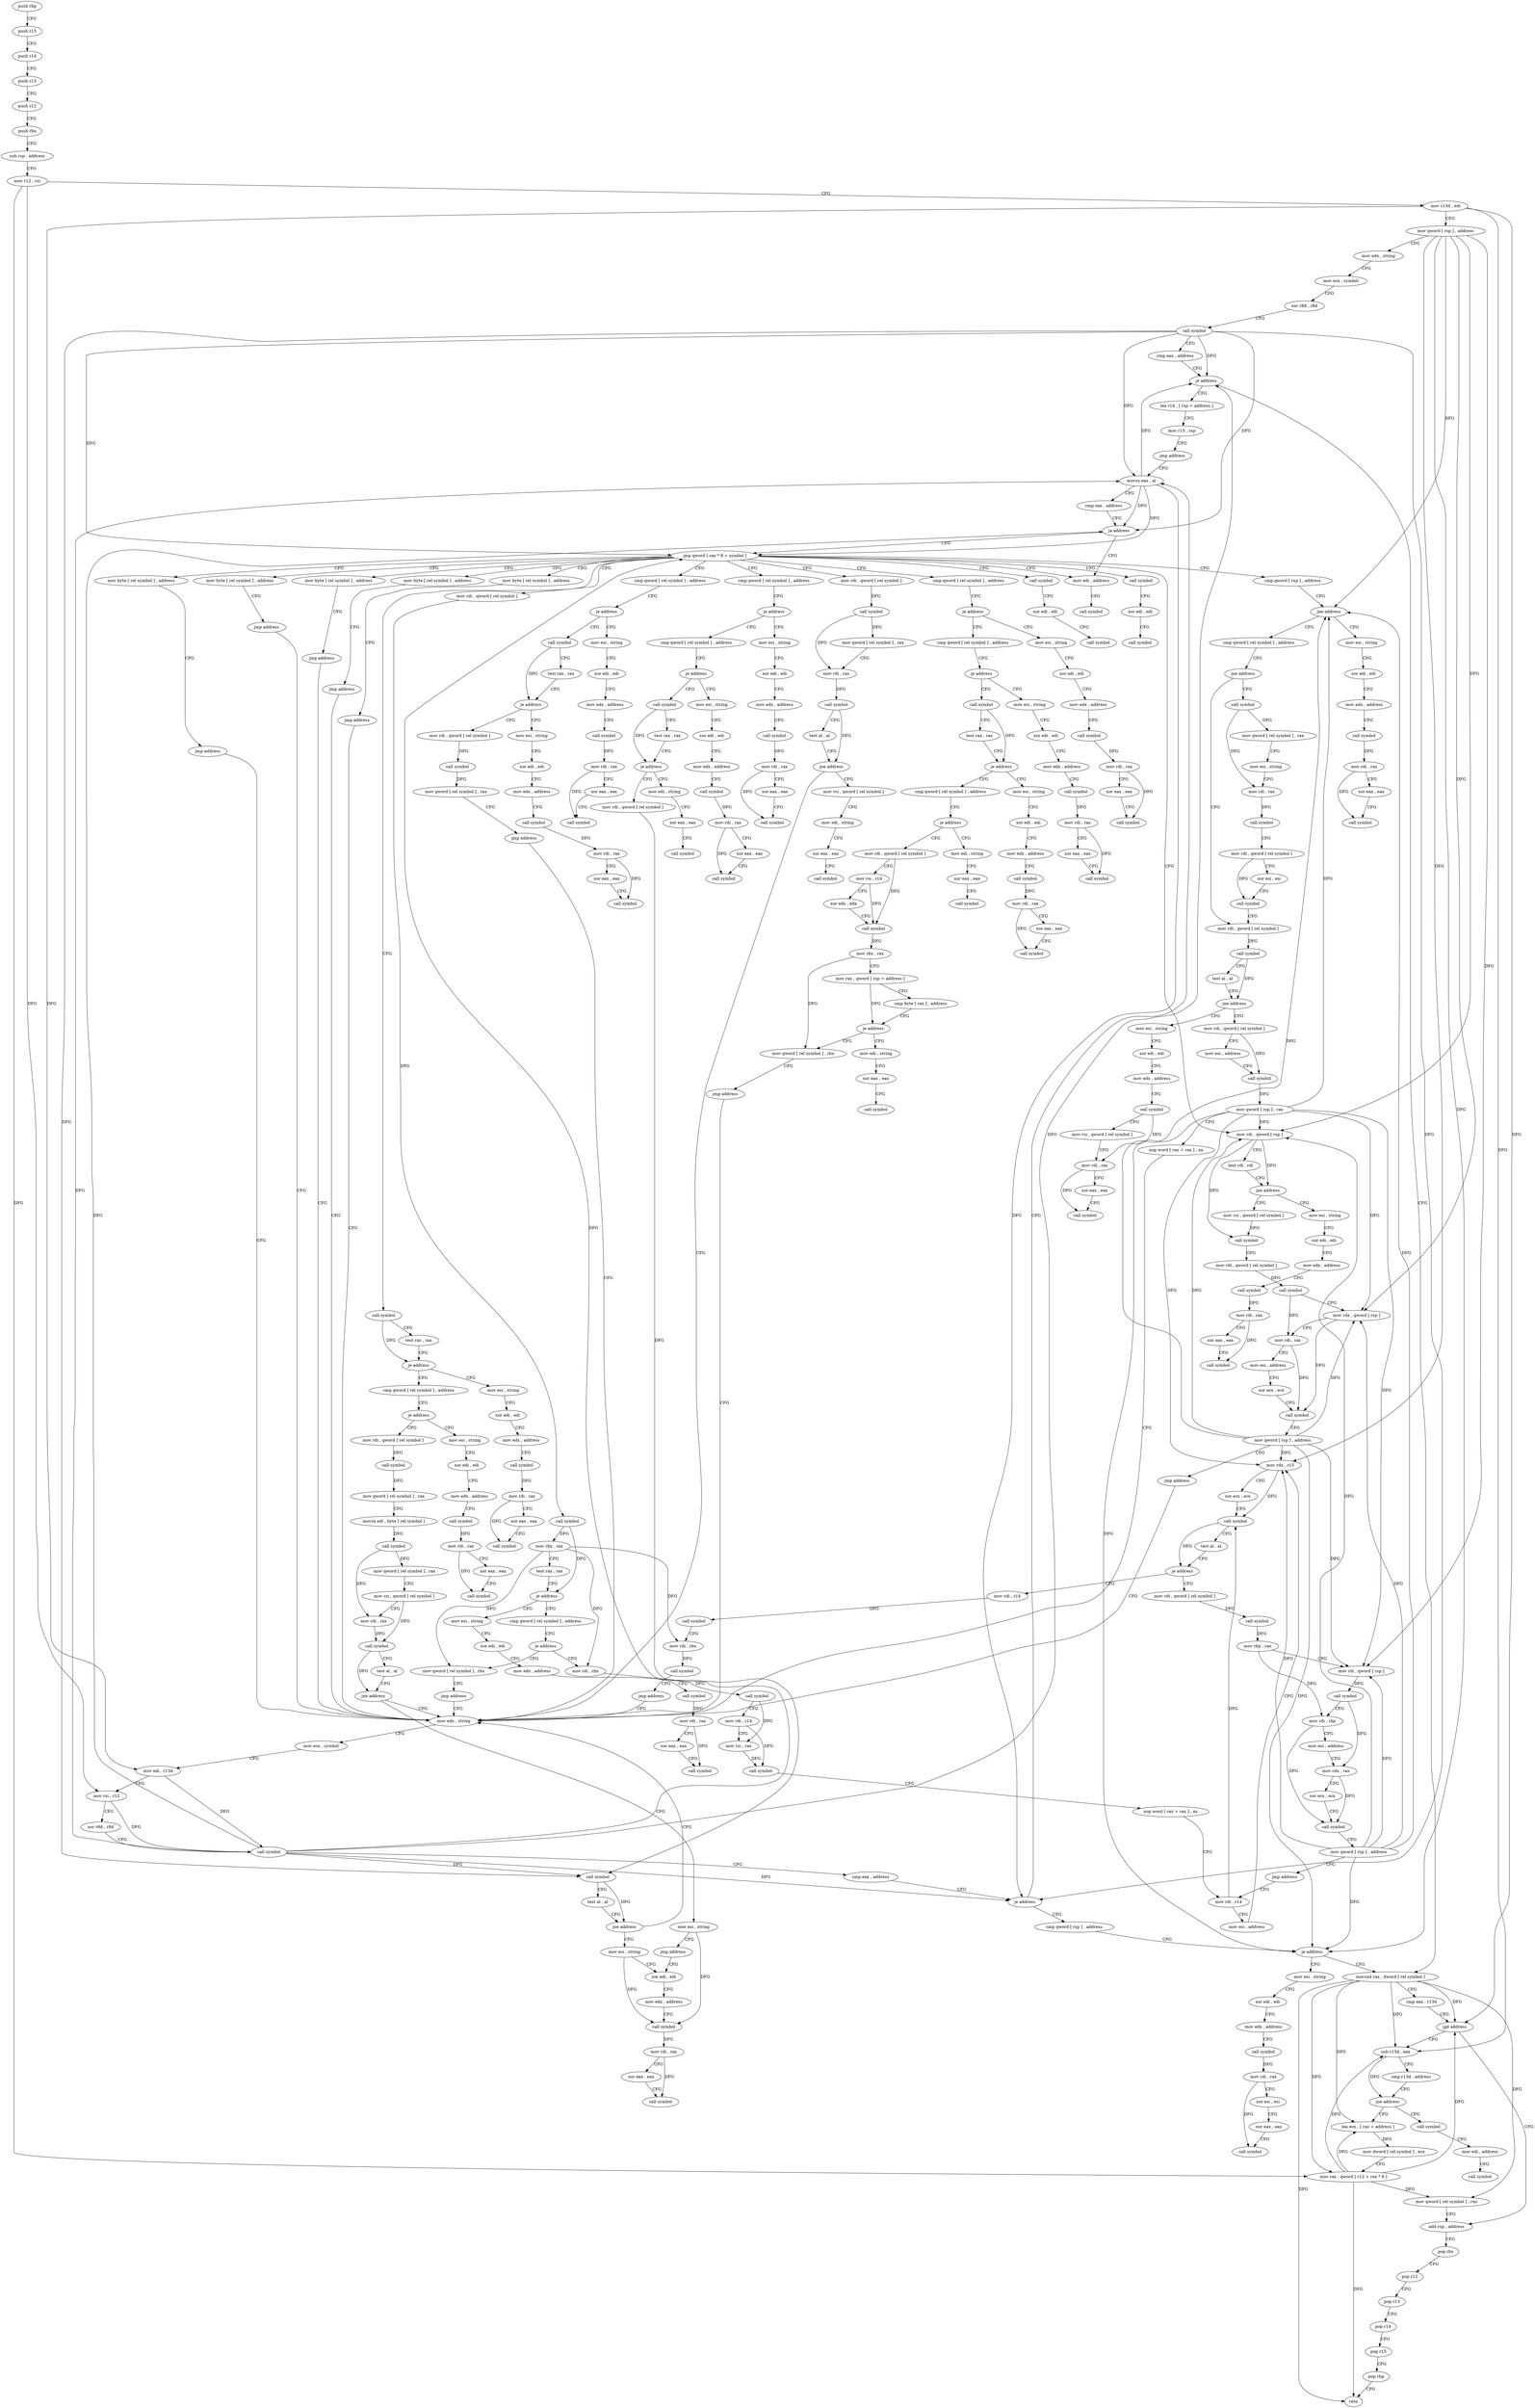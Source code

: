 digraph "func" {
"4215152" [label = "push rbp" ]
"4215153" [label = "push r15" ]
"4215155" [label = "push r14" ]
"4215157" [label = "push r13" ]
"4215159" [label = "push r12" ]
"4215161" [label = "push rbx" ]
"4215162" [label = "sub rsp , address" ]
"4215166" [label = "mov r12 , rsi" ]
"4215169" [label = "mov r13d , edi" ]
"4215172" [label = "mov qword [ rsp ] , address" ]
"4215180" [label = "mov edx , string" ]
"4215185" [label = "mov ecx , symbol" ]
"4215190" [label = "xor r8d , r8d" ]
"4215193" [label = "call symbol" ]
"4215198" [label = "cmp eax , address" ]
"4215201" [label = "je address" ]
"4216453" [label = "movsxd rax , dword [ rel symbol ]" ]
"4215207" [label = "lea r14 , [ rsp + address ]" ]
"4216460" [label = "cmp eax , r13d" ]
"4216463" [label = "jge address" ]
"4216494" [label = "add rsp , address" ]
"4216465" [label = "sub r13d , eax" ]
"4215212" [label = "mov r15 , rsp" ]
"4215215" [label = "jmp address" ]
"4215281" [label = "movsx eax , al" ]
"4216498" [label = "pop rbx" ]
"4216499" [label = "pop r12" ]
"4216501" [label = "pop r13" ]
"4216503" [label = "pop r14" ]
"4216505" [label = "pop r15" ]
"4216507" [label = "pop rbp" ]
"4216508" [label = "retn" ]
"4216468" [label = "cmp r13d , address" ]
"4216472" [label = "jne address" ]
"4216580" [label = "call symbol" ]
"4216474" [label = "lea ecx , [ rax + address ]" ]
"4215284" [label = "cmp eax , address" ]
"4215287" [label = "ja address" ]
"4216509" [label = "mov edi , address" ]
"4215293" [label = "jmp qword [ rax * 8 + symbol ]" ]
"4216585" [label = "mov edi , address" ]
"4216590" [label = "call symbol" ]
"4216477" [label = "mov dword [ rel symbol ] , ecx" ]
"4216483" [label = "mov rax , qword [ r12 + rax * 8 ]" ]
"4216487" [label = "mov qword [ rel symbol ] , rax" ]
"4216514" [label = "call symbol" ]
"4215300" [label = "mov rdi , qword [ rel symbol ]" ]
"4215352" [label = "cmp qword [ rsp ] , address" ]
"4215471" [label = "call symbol" ]
"4215613" [label = "cmp qword [ rel symbol ] , address" ]
"4215761" [label = "mov rdi , qword [ rel symbol ]" ]
"4215902" [label = "cmp qword [ rel symbol ] , address" ]
"4216000" [label = "mov byte [ rel symbol ] , address" ]
"4216012" [label = "cmp qword [ rel symbol ] , address" ]
"4216199" [label = "mov rdi , qword [ rsp ]" ]
"4216316" [label = "mov byte [ rel symbol ] , address" ]
"4216328" [label = "mov byte [ rel symbol ] , address" ]
"4216340" [label = "mov byte [ rel symbol ] , address" ]
"4216352" [label = "mov byte [ rel symbol ] , address" ]
"4216519" [label = "call symbol" ]
"4216531" [label = "call symbol" ]
"4215307" [label = "call symbol" ]
"4215312" [label = "mov qword [ rel symbol ] , rax" ]
"4215319" [label = "mov rdi , rax" ]
"4215322" [label = "call symbol" ]
"4215327" [label = "test al , al" ]
"4215329" [label = "jne address" ]
"4215248" [label = "mov edx , string" ]
"4215331" [label = "mov rsi , qword [ rel symbol ]" ]
"4215357" [label = "jne address" ]
"4216543" [label = "mov esi , string" ]
"4215363" [label = "cmp qword [ rel symbol ] , address" ]
"4215476" [label = "test rax , rax" ]
"4215479" [label = "je address" ]
"4215508" [label = "cmp qword [ rel symbol ] , address" ]
"4215481" [label = "mov esi , string" ]
"4215621" [label = "je address" ]
"4215650" [label = "cmp qword [ rel symbol ] , address" ]
"4215623" [label = "mov esi , string" ]
"4215768" [label = "call symbol" ]
"4215773" [label = "mov rbx , rax" ]
"4215776" [label = "test rax , rax" ]
"4215779" [label = "je address" ]
"4216364" [label = "mov esi , string" ]
"4215785" [label = "cmp qword [ rel symbol ] , address" ]
"4215910" [label = "je address" ]
"4215939" [label = "call symbol" ]
"4215912" [label = "mov esi , string" ]
"4216007" [label = "jmp address" ]
"4216020" [label = "je address" ]
"4216049" [label = "cmp qword [ rel symbol ] , address" ]
"4216022" [label = "mov esi , string" ]
"4216203" [label = "test rdi , rdi" ]
"4216206" [label = "jne address" ]
"4216239" [label = "mov rsi , qword [ rel symbol ]" ]
"4216208" [label = "mov esi , string" ]
"4216323" [label = "jmp address" ]
"4216335" [label = "jmp address" ]
"4216347" [label = "jmp address" ]
"4216359" [label = "jmp address" ]
"4216524" [label = "xor edi , edi" ]
"4216526" [label = "call symbol" ]
"4216536" [label = "xor edi , edi" ]
"4216538" [label = "call symbol" ]
"4215253" [label = "mov ecx , symbol" ]
"4215258" [label = "mov edi , r13d" ]
"4215261" [label = "mov rsi , r12" ]
"4215264" [label = "xor r8d , r8d" ]
"4215267" [label = "call symbol" ]
"4215272" [label = "cmp eax , address" ]
"4215275" [label = "je address" ]
"4216417" [label = "cmp qword [ rsp ] , address" ]
"4215338" [label = "mov edi , string" ]
"4215343" [label = "xor eax , eax" ]
"4215345" [label = "call symbol" ]
"4216548" [label = "xor edi , edi" ]
"4216550" [label = "mov edx , address" ]
"4216555" [label = "call symbol" ]
"4216560" [label = "mov rdi , rax" ]
"4216563" [label = "xor eax , eax" ]
"4216565" [label = "call symbol" ]
"4215371" [label = "jne address" ]
"4215412" [label = "mov rdi , qword [ rel symbol ]" ]
"4215373" [label = "call symbol" ]
"4215516" [label = "je address" ]
"4215545" [label = "mov rdi , qword [ rel symbol ]" ]
"4215518" [label = "mov esi , string" ]
"4215486" [label = "xor edi , edi" ]
"4215488" [label = "mov edx , address" ]
"4215493" [label = "call symbol" ]
"4215498" [label = "mov rdi , rax" ]
"4215501" [label = "xor eax , eax" ]
"4215503" [label = "call symbol" ]
"4215658" [label = "je address" ]
"4215687" [label = "call symbol" ]
"4215660" [label = "mov esi , string" ]
"4215628" [label = "xor edi , edi" ]
"4215630" [label = "mov edx , address" ]
"4215635" [label = "call symbol" ]
"4215640" [label = "mov rdi , rax" ]
"4215643" [label = "xor eax , eax" ]
"4215645" [label = "call symbol" ]
"4216369" [label = "xor edi , edi" ]
"4216371" [label = "mov edx , address" ]
"4216376" [label = "call symbol" ]
"4216381" [label = "mov rdi , rax" ]
"4216384" [label = "xor eax , eax" ]
"4216386" [label = "call symbol" ]
"4215793" [label = "je address" ]
"4216405" [label = "mov qword [ rel symbol ] , rbx" ]
"4215799" [label = "mov rdi , rbx" ]
"4215944" [label = "test rax , rax" ]
"4215947" [label = "je address" ]
"4215976" [label = "mov rdi , qword [ rel symbol ]" ]
"4215949" [label = "mov esi , string" ]
"4215917" [label = "xor edi , edi" ]
"4215919" [label = "mov edx , address" ]
"4215924" [label = "call symbol" ]
"4215929" [label = "mov rdi , rax" ]
"4215932" [label = "xor eax , eax" ]
"4215934" [label = "call symbol" ]
"4216057" [label = "je address" ]
"4216086" [label = "call symbol" ]
"4216059" [label = "mov esi , string" ]
"4216027" [label = "xor edi , edi" ]
"4216029" [label = "mov edx , address" ]
"4216034" [label = "call symbol" ]
"4216039" [label = "mov rdi , rax" ]
"4216042" [label = "xor eax , eax" ]
"4216044" [label = "call symbol" ]
"4216246" [label = "call symbol" ]
"4216251" [label = "mov rdi , qword [ rel symbol ]" ]
"4216258" [label = "call symbol" ]
"4216263" [label = "mov rdx , qword [ rsp ]" ]
"4216267" [label = "mov rdi , rax" ]
"4216270" [label = "mov esi , address" ]
"4216275" [label = "xor ecx , ecx" ]
"4216277" [label = "call symbol" ]
"4216282" [label = "mov qword [ rsp ] , address" ]
"4216290" [label = "jmp address" ]
"4216213" [label = "xor edi , edi" ]
"4216215" [label = "mov edx , address" ]
"4216220" [label = "call symbol" ]
"4216225" [label = "mov rdi , rax" ]
"4216228" [label = "xor eax , eax" ]
"4216230" [label = "call symbol" ]
"4216422" [label = "je address" ]
"4216424" [label = "mov esi , string" ]
"4215419" [label = "call symbol" ]
"4215424" [label = "test al , al" ]
"4215426" [label = "jne address" ]
"4215217" [label = "mov rdi , qword [ rel symbol ]" ]
"4215432" [label = "mov esi , string" ]
"4215378" [label = "mov qword [ rel symbol ] , rax" ]
"4215385" [label = "mov esi , string" ]
"4215390" [label = "mov rdi , rax" ]
"4215393" [label = "call symbol" ]
"4215398" [label = "mov rdi , qword [ rel symbol ]" ]
"4215405" [label = "xor esi , esi" ]
"4215407" [label = "call symbol" ]
"4215552" [label = "call symbol" ]
"4215557" [label = "mov qword [ rel symbol ] , rax" ]
"4215564" [label = "movzx edi , byte [ rel symbol ]" ]
"4215571" [label = "call symbol" ]
"4215576" [label = "mov qword [ rel symbol ] , rax" ]
"4215583" [label = "mov rsi , qword [ rel symbol ]" ]
"4215590" [label = "mov rdi , rax" ]
"4215593" [label = "call symbol" ]
"4215598" [label = "test al , al" ]
"4215600" [label = "jne address" ]
"4215606" [label = "mov esi , string" ]
"4215523" [label = "xor edi , edi" ]
"4215525" [label = "mov edx , address" ]
"4215530" [label = "call symbol" ]
"4215535" [label = "mov rdi , rax" ]
"4215538" [label = "xor eax , eax" ]
"4215540" [label = "call symbol" ]
"4215692" [label = "test rax , rax" ]
"4215695" [label = "je address" ]
"4215709" [label = "mov rdi , qword [ rel symbol ]" ]
"4215697" [label = "mov edi , string" ]
"4215665" [label = "xor edi , edi" ]
"4215667" [label = "mov edx , address" ]
"4215672" [label = "call symbol" ]
"4215677" [label = "mov rdi , rax" ]
"4215680" [label = "xor eax , eax" ]
"4215682" [label = "call symbol" ]
"4216412" [label = "jmp address" ]
"4215802" [label = "call symbol" ]
"4215807" [label = "mov rdi , r14" ]
"4215810" [label = "mov rsi , rax" ]
"4215813" [label = "call symbol" ]
"4215818" [label = "nop word [ rax + rax ] , ax" ]
"4215824" [label = "mov rdi , r14" ]
"4215983" [label = "call symbol" ]
"4215988" [label = "mov qword [ rel symbol ] , rax" ]
"4215995" [label = "jmp address" ]
"4215954" [label = "xor edi , edi" ]
"4215956" [label = "mov edx , address" ]
"4215961" [label = "call symbol" ]
"4215966" [label = "mov rdi , rax" ]
"4215969" [label = "xor eax , eax" ]
"4215971" [label = "call symbol" ]
"4216091" [label = "test rax , rax" ]
"4216094" [label = "je address" ]
"4216123" [label = "cmp qword [ rel symbol ] , address" ]
"4216096" [label = "mov esi , string" ]
"4216064" [label = "xor edi , edi" ]
"4216066" [label = "mov edx , address" ]
"4216071" [label = "call symbol" ]
"4216076" [label = "mov rdi , rax" ]
"4216079" [label = "xor eax , eax" ]
"4216081" [label = "call symbol" ]
"4216429" [label = "xor edi , edi" ]
"4216431" [label = "mov edx , address" ]
"4216436" [label = "call symbol" ]
"4216441" [label = "mov rdi , rax" ]
"4216444" [label = "xor esi , esi" ]
"4216446" [label = "xor eax , eax" ]
"4216448" [label = "call symbol" ]
"4215224" [label = "mov esi , address" ]
"4215229" [label = "call symbol" ]
"4215234" [label = "mov qword [ rsp ] , rax" ]
"4215238" [label = "nop word [ rax + rax ] , ax" ]
"4215437" [label = "xor edi , edi" ]
"4215439" [label = "mov edx , address" ]
"4215444" [label = "call symbol" ]
"4215449" [label = "mov rsi , qword [ rel symbol ]" ]
"4215456" [label = "mov rdi , rax" ]
"4215459" [label = "xor eax , eax" ]
"4215461" [label = "call symbol" ]
"4215611" [label = "jmp address" ]
"4215734" [label = "xor edi , edi" ]
"4215716" [label = "call symbol" ]
"4215721" [label = "test al , al" ]
"4215723" [label = "jne address" ]
"4215729" [label = "mov esi , string" ]
"4215702" [label = "xor eax , eax" ]
"4215704" [label = "call symbol" ]
"4216295" [label = "mov rdi , r14" ]
"4216298" [label = "call symbol" ]
"4216303" [label = "mov rdi , rbx" ]
"4216306" [label = "call symbol" ]
"4216311" [label = "jmp address" ]
"4215850" [label = "mov rdi , qword [ rel symbol ]" ]
"4215857" [label = "call symbol" ]
"4215862" [label = "mov rbp , rax" ]
"4215865" [label = "mov rdi , qword [ rsp ]" ]
"4215869" [label = "call symbol" ]
"4215874" [label = "mov rdi , rbp" ]
"4215877" [label = "mov esi , address" ]
"4215882" [label = "mov rdx , rax" ]
"4215885" [label = "xor ecx , ecx" ]
"4215887" [label = "call symbol" ]
"4215892" [label = "mov qword [ rsp ] , address" ]
"4215900" [label = "jmp address" ]
"4216131" [label = "je address" ]
"4216145" [label = "mov rdi , qword [ rel symbol ]" ]
"4216133" [label = "mov edi , string" ]
"4216101" [label = "xor edi , edi" ]
"4216103" [label = "mov edx , address" ]
"4216108" [label = "call symbol" ]
"4216113" [label = "mov rdi , rax" ]
"4216116" [label = "xor eax , eax" ]
"4216118" [label = "call symbol" ]
"4215736" [label = "mov edx , address" ]
"4215741" [label = "call symbol" ]
"4215746" [label = "mov rdi , rax" ]
"4215749" [label = "xor eax , eax" ]
"4215751" [label = "call symbol" ]
"4215827" [label = "mov esi , address" ]
"4215832" [label = "mov rdx , r15" ]
"4215835" [label = "xor ecx , ecx" ]
"4215837" [label = "call symbol" ]
"4215842" [label = "test al , al" ]
"4215844" [label = "je address" ]
"4216152" [label = "mov rsi , r14" ]
"4216155" [label = "xor edx , edx" ]
"4216157" [label = "call symbol" ]
"4216162" [label = "mov rbx , rax" ]
"4216165" [label = "mov rax , qword [ rsp + address ]" ]
"4216170" [label = "cmp byte [ rax ] , address" ]
"4216173" [label = "je address" ]
"4216187" [label = "mov qword [ rel symbol ] , rbx" ]
"4216175" [label = "mov edi , string" ]
"4216138" [label = "xor eax , eax" ]
"4216140" [label = "call symbol" ]
"4216194" [label = "jmp address" ]
"4216180" [label = "xor eax , eax" ]
"4216182" [label = "call symbol" ]
"4215152" -> "4215153" [ label = "CFG" ]
"4215153" -> "4215155" [ label = "CFG" ]
"4215155" -> "4215157" [ label = "CFG" ]
"4215157" -> "4215159" [ label = "CFG" ]
"4215159" -> "4215161" [ label = "CFG" ]
"4215161" -> "4215162" [ label = "CFG" ]
"4215162" -> "4215166" [ label = "CFG" ]
"4215166" -> "4215169" [ label = "CFG" ]
"4215166" -> "4216483" [ label = "DFG" ]
"4215166" -> "4215261" [ label = "DFG" ]
"4215169" -> "4215172" [ label = "CFG" ]
"4215169" -> "4216463" [ label = "DFG" ]
"4215169" -> "4216465" [ label = "DFG" ]
"4215169" -> "4215258" [ label = "DFG" ]
"4215172" -> "4215180" [ label = "CFG" ]
"4215172" -> "4215357" [ label = "DFG" ]
"4215172" -> "4216199" [ label = "DFG" ]
"4215172" -> "4216263" [ label = "DFG" ]
"4215172" -> "4216422" [ label = "DFG" ]
"4215172" -> "4215865" [ label = "DFG" ]
"4215172" -> "4215832" [ label = "DFG" ]
"4215180" -> "4215185" [ label = "CFG" ]
"4215185" -> "4215190" [ label = "CFG" ]
"4215190" -> "4215193" [ label = "CFG" ]
"4215193" -> "4215198" [ label = "CFG" ]
"4215193" -> "4215201" [ label = "DFG" ]
"4215193" -> "4215281" [ label = "DFG" ]
"4215193" -> "4215287" [ label = "DFG" ]
"4215193" -> "4215293" [ label = "DFG" ]
"4215193" -> "4215275" [ label = "DFG" ]
"4215193" -> "4215716" [ label = "DFG" ]
"4215198" -> "4215201" [ label = "CFG" ]
"4215201" -> "4216453" [ label = "CFG" ]
"4215201" -> "4215207" [ label = "CFG" ]
"4216453" -> "4216460" [ label = "CFG" ]
"4216453" -> "4216463" [ label = "DFG" ]
"4216453" -> "4216508" [ label = "DFG" ]
"4216453" -> "4216465" [ label = "DFG" ]
"4216453" -> "4216474" [ label = "DFG" ]
"4216453" -> "4216483" [ label = "DFG" ]
"4216453" -> "4216487" [ label = "DFG" ]
"4215207" -> "4215212" [ label = "CFG" ]
"4216460" -> "4216463" [ label = "CFG" ]
"4216463" -> "4216494" [ label = "CFG" ]
"4216463" -> "4216465" [ label = "CFG" ]
"4216494" -> "4216498" [ label = "CFG" ]
"4216465" -> "4216468" [ label = "CFG" ]
"4216465" -> "4216472" [ label = "DFG" ]
"4215212" -> "4215215" [ label = "CFG" ]
"4215215" -> "4215281" [ label = "CFG" ]
"4215281" -> "4215284" [ label = "CFG" ]
"4215281" -> "4215201" [ label = "DFG" ]
"4215281" -> "4215287" [ label = "DFG" ]
"4215281" -> "4215293" [ label = "DFG" ]
"4215281" -> "4215275" [ label = "DFG" ]
"4216498" -> "4216499" [ label = "CFG" ]
"4216499" -> "4216501" [ label = "CFG" ]
"4216501" -> "4216503" [ label = "CFG" ]
"4216503" -> "4216505" [ label = "CFG" ]
"4216505" -> "4216507" [ label = "CFG" ]
"4216507" -> "4216508" [ label = "CFG" ]
"4216468" -> "4216472" [ label = "CFG" ]
"4216472" -> "4216580" [ label = "CFG" ]
"4216472" -> "4216474" [ label = "CFG" ]
"4216580" -> "4216585" [ label = "CFG" ]
"4216474" -> "4216477" [ label = "DFG" ]
"4215284" -> "4215287" [ label = "CFG" ]
"4215287" -> "4216509" [ label = "CFG" ]
"4215287" -> "4215293" [ label = "CFG" ]
"4216509" -> "4216514" [ label = "CFG" ]
"4215293" -> "4215300" [ label = "CFG" ]
"4215293" -> "4215352" [ label = "CFG" ]
"4215293" -> "4215471" [ label = "CFG" ]
"4215293" -> "4215613" [ label = "CFG" ]
"4215293" -> "4215761" [ label = "CFG" ]
"4215293" -> "4215902" [ label = "CFG" ]
"4215293" -> "4216000" [ label = "CFG" ]
"4215293" -> "4216012" [ label = "CFG" ]
"4215293" -> "4216199" [ label = "CFG" ]
"4215293" -> "4216316" [ label = "CFG" ]
"4215293" -> "4216328" [ label = "CFG" ]
"4215293" -> "4216340" [ label = "CFG" ]
"4215293" -> "4216352" [ label = "CFG" ]
"4215293" -> "4216509" [ label = "CFG" ]
"4215293" -> "4216519" [ label = "CFG" ]
"4215293" -> "4216531" [ label = "CFG" ]
"4216585" -> "4216590" [ label = "CFG" ]
"4216477" -> "4216483" [ label = "CFG" ]
"4216483" -> "4216487" [ label = "DFG" ]
"4216483" -> "4216465" [ label = "DFG" ]
"4216483" -> "4216474" [ label = "DFG" ]
"4216483" -> "4216463" [ label = "DFG" ]
"4216483" -> "4216508" [ label = "DFG" ]
"4216487" -> "4216494" [ label = "CFG" ]
"4215300" -> "4215307" [ label = "DFG" ]
"4215352" -> "4215357" [ label = "CFG" ]
"4215471" -> "4215476" [ label = "CFG" ]
"4215471" -> "4215479" [ label = "DFG" ]
"4215613" -> "4215621" [ label = "CFG" ]
"4215761" -> "4215768" [ label = "DFG" ]
"4215902" -> "4215910" [ label = "CFG" ]
"4216000" -> "4216007" [ label = "CFG" ]
"4216012" -> "4216020" [ label = "CFG" ]
"4216199" -> "4216203" [ label = "CFG" ]
"4216199" -> "4216206" [ label = "DFG" ]
"4216199" -> "4216246" [ label = "DFG" ]
"4216316" -> "4216323" [ label = "CFG" ]
"4216328" -> "4216335" [ label = "CFG" ]
"4216340" -> "4216347" [ label = "CFG" ]
"4216352" -> "4216359" [ label = "CFG" ]
"4216519" -> "4216524" [ label = "CFG" ]
"4216531" -> "4216536" [ label = "CFG" ]
"4215307" -> "4215312" [ label = "DFG" ]
"4215307" -> "4215319" [ label = "DFG" ]
"4215312" -> "4215319" [ label = "CFG" ]
"4215319" -> "4215322" [ label = "DFG" ]
"4215322" -> "4215327" [ label = "CFG" ]
"4215322" -> "4215329" [ label = "DFG" ]
"4215327" -> "4215329" [ label = "CFG" ]
"4215329" -> "4215248" [ label = "CFG" ]
"4215329" -> "4215331" [ label = "CFG" ]
"4215248" -> "4215253" [ label = "CFG" ]
"4215331" -> "4215338" [ label = "CFG" ]
"4215357" -> "4216543" [ label = "CFG" ]
"4215357" -> "4215363" [ label = "CFG" ]
"4216543" -> "4216548" [ label = "CFG" ]
"4215363" -> "4215371" [ label = "CFG" ]
"4215476" -> "4215479" [ label = "CFG" ]
"4215479" -> "4215508" [ label = "CFG" ]
"4215479" -> "4215481" [ label = "CFG" ]
"4215508" -> "4215516" [ label = "CFG" ]
"4215481" -> "4215486" [ label = "CFG" ]
"4215621" -> "4215650" [ label = "CFG" ]
"4215621" -> "4215623" [ label = "CFG" ]
"4215650" -> "4215658" [ label = "CFG" ]
"4215623" -> "4215628" [ label = "CFG" ]
"4215768" -> "4215773" [ label = "DFG" ]
"4215768" -> "4215779" [ label = "DFG" ]
"4215773" -> "4215776" [ label = "CFG" ]
"4215773" -> "4216405" [ label = "DFG" ]
"4215773" -> "4215799" [ label = "DFG" ]
"4215773" -> "4216303" [ label = "DFG" ]
"4215776" -> "4215779" [ label = "CFG" ]
"4215779" -> "4216364" [ label = "CFG" ]
"4215779" -> "4215785" [ label = "CFG" ]
"4216364" -> "4216369" [ label = "CFG" ]
"4215785" -> "4215793" [ label = "CFG" ]
"4215910" -> "4215939" [ label = "CFG" ]
"4215910" -> "4215912" [ label = "CFG" ]
"4215939" -> "4215944" [ label = "CFG" ]
"4215939" -> "4215947" [ label = "DFG" ]
"4215912" -> "4215917" [ label = "CFG" ]
"4216007" -> "4215248" [ label = "CFG" ]
"4216020" -> "4216049" [ label = "CFG" ]
"4216020" -> "4216022" [ label = "CFG" ]
"4216049" -> "4216057" [ label = "CFG" ]
"4216022" -> "4216027" [ label = "CFG" ]
"4216203" -> "4216206" [ label = "CFG" ]
"4216206" -> "4216239" [ label = "CFG" ]
"4216206" -> "4216208" [ label = "CFG" ]
"4216239" -> "4216246" [ label = "DFG" ]
"4216208" -> "4216213" [ label = "CFG" ]
"4216323" -> "4215248" [ label = "CFG" ]
"4216335" -> "4215248" [ label = "CFG" ]
"4216347" -> "4215248" [ label = "CFG" ]
"4216359" -> "4215248" [ label = "CFG" ]
"4216524" -> "4216526" [ label = "CFG" ]
"4216536" -> "4216538" [ label = "CFG" ]
"4215253" -> "4215258" [ label = "CFG" ]
"4215258" -> "4215261" [ label = "CFG" ]
"4215258" -> "4215267" [ label = "DFG" ]
"4215261" -> "4215264" [ label = "CFG" ]
"4215261" -> "4215267" [ label = "DFG" ]
"4215264" -> "4215267" [ label = "CFG" ]
"4215267" -> "4215272" [ label = "CFG" ]
"4215267" -> "4215201" [ label = "DFG" ]
"4215267" -> "4215281" [ label = "DFG" ]
"4215267" -> "4215287" [ label = "DFG" ]
"4215267" -> "4215293" [ label = "DFG" ]
"4215267" -> "4215275" [ label = "DFG" ]
"4215267" -> "4215716" [ label = "DFG" ]
"4215272" -> "4215275" [ label = "CFG" ]
"4215275" -> "4216417" [ label = "CFG" ]
"4215275" -> "4215281" [ label = "CFG" ]
"4216417" -> "4216422" [ label = "CFG" ]
"4215338" -> "4215343" [ label = "CFG" ]
"4215343" -> "4215345" [ label = "CFG" ]
"4216548" -> "4216550" [ label = "CFG" ]
"4216550" -> "4216555" [ label = "CFG" ]
"4216555" -> "4216560" [ label = "DFG" ]
"4216560" -> "4216563" [ label = "CFG" ]
"4216560" -> "4216565" [ label = "DFG" ]
"4216563" -> "4216565" [ label = "CFG" ]
"4215371" -> "4215412" [ label = "CFG" ]
"4215371" -> "4215373" [ label = "CFG" ]
"4215412" -> "4215419" [ label = "DFG" ]
"4215373" -> "4215378" [ label = "DFG" ]
"4215373" -> "4215390" [ label = "DFG" ]
"4215516" -> "4215545" [ label = "CFG" ]
"4215516" -> "4215518" [ label = "CFG" ]
"4215545" -> "4215552" [ label = "DFG" ]
"4215518" -> "4215523" [ label = "CFG" ]
"4215486" -> "4215488" [ label = "CFG" ]
"4215488" -> "4215493" [ label = "CFG" ]
"4215493" -> "4215498" [ label = "DFG" ]
"4215498" -> "4215501" [ label = "CFG" ]
"4215498" -> "4215503" [ label = "DFG" ]
"4215501" -> "4215503" [ label = "CFG" ]
"4215658" -> "4215687" [ label = "CFG" ]
"4215658" -> "4215660" [ label = "CFG" ]
"4215687" -> "4215692" [ label = "CFG" ]
"4215687" -> "4215695" [ label = "DFG" ]
"4215660" -> "4215665" [ label = "CFG" ]
"4215628" -> "4215630" [ label = "CFG" ]
"4215630" -> "4215635" [ label = "CFG" ]
"4215635" -> "4215640" [ label = "DFG" ]
"4215640" -> "4215643" [ label = "CFG" ]
"4215640" -> "4215645" [ label = "DFG" ]
"4215643" -> "4215645" [ label = "CFG" ]
"4216369" -> "4216371" [ label = "CFG" ]
"4216371" -> "4216376" [ label = "CFG" ]
"4216376" -> "4216381" [ label = "DFG" ]
"4216381" -> "4216384" [ label = "CFG" ]
"4216381" -> "4216386" [ label = "DFG" ]
"4216384" -> "4216386" [ label = "CFG" ]
"4215793" -> "4216405" [ label = "CFG" ]
"4215793" -> "4215799" [ label = "CFG" ]
"4216405" -> "4216412" [ label = "CFG" ]
"4215799" -> "4215802" [ label = "DFG" ]
"4215944" -> "4215947" [ label = "CFG" ]
"4215947" -> "4215976" [ label = "CFG" ]
"4215947" -> "4215949" [ label = "CFG" ]
"4215976" -> "4215983" [ label = "DFG" ]
"4215949" -> "4215954" [ label = "CFG" ]
"4215917" -> "4215919" [ label = "CFG" ]
"4215919" -> "4215924" [ label = "CFG" ]
"4215924" -> "4215929" [ label = "DFG" ]
"4215929" -> "4215932" [ label = "CFG" ]
"4215929" -> "4215934" [ label = "DFG" ]
"4215932" -> "4215934" [ label = "CFG" ]
"4216057" -> "4216086" [ label = "CFG" ]
"4216057" -> "4216059" [ label = "CFG" ]
"4216086" -> "4216091" [ label = "CFG" ]
"4216086" -> "4216094" [ label = "DFG" ]
"4216059" -> "4216064" [ label = "CFG" ]
"4216027" -> "4216029" [ label = "CFG" ]
"4216029" -> "4216034" [ label = "CFG" ]
"4216034" -> "4216039" [ label = "DFG" ]
"4216039" -> "4216042" [ label = "CFG" ]
"4216039" -> "4216044" [ label = "DFG" ]
"4216042" -> "4216044" [ label = "CFG" ]
"4216246" -> "4216251" [ label = "CFG" ]
"4216251" -> "4216258" [ label = "DFG" ]
"4216258" -> "4216263" [ label = "CFG" ]
"4216258" -> "4216267" [ label = "DFG" ]
"4216263" -> "4216267" [ label = "CFG" ]
"4216263" -> "4216277" [ label = "DFG" ]
"4216267" -> "4216270" [ label = "CFG" ]
"4216267" -> "4216277" [ label = "DFG" ]
"4216270" -> "4216275" [ label = "CFG" ]
"4216275" -> "4216277" [ label = "CFG" ]
"4216277" -> "4216282" [ label = "CFG" ]
"4216282" -> "4216290" [ label = "CFG" ]
"4216282" -> "4215357" [ label = "DFG" ]
"4216282" -> "4216199" [ label = "DFG" ]
"4216282" -> "4216263" [ label = "DFG" ]
"4216282" -> "4216422" [ label = "DFG" ]
"4216282" -> "4215865" [ label = "DFG" ]
"4216282" -> "4215832" [ label = "DFG" ]
"4216290" -> "4215248" [ label = "CFG" ]
"4216213" -> "4216215" [ label = "CFG" ]
"4216215" -> "4216220" [ label = "CFG" ]
"4216220" -> "4216225" [ label = "DFG" ]
"4216225" -> "4216228" [ label = "CFG" ]
"4216225" -> "4216230" [ label = "DFG" ]
"4216228" -> "4216230" [ label = "CFG" ]
"4216422" -> "4216453" [ label = "CFG" ]
"4216422" -> "4216424" [ label = "CFG" ]
"4216424" -> "4216429" [ label = "CFG" ]
"4215419" -> "4215424" [ label = "CFG" ]
"4215419" -> "4215426" [ label = "DFG" ]
"4215424" -> "4215426" [ label = "CFG" ]
"4215426" -> "4215217" [ label = "CFG" ]
"4215426" -> "4215432" [ label = "CFG" ]
"4215217" -> "4215224" [ label = "CFG" ]
"4215217" -> "4215229" [ label = "DFG" ]
"4215432" -> "4215437" [ label = "CFG" ]
"4215378" -> "4215385" [ label = "CFG" ]
"4215385" -> "4215390" [ label = "CFG" ]
"4215390" -> "4215393" [ label = "DFG" ]
"4215393" -> "4215398" [ label = "CFG" ]
"4215398" -> "4215405" [ label = "CFG" ]
"4215398" -> "4215407" [ label = "DFG" ]
"4215405" -> "4215407" [ label = "CFG" ]
"4215407" -> "4215412" [ label = "CFG" ]
"4215552" -> "4215557" [ label = "DFG" ]
"4215557" -> "4215564" [ label = "CFG" ]
"4215564" -> "4215571" [ label = "DFG" ]
"4215571" -> "4215576" [ label = "DFG" ]
"4215571" -> "4215590" [ label = "DFG" ]
"4215576" -> "4215583" [ label = "CFG" ]
"4215583" -> "4215590" [ label = "CFG" ]
"4215583" -> "4215593" [ label = "DFG" ]
"4215590" -> "4215593" [ label = "DFG" ]
"4215593" -> "4215598" [ label = "CFG" ]
"4215593" -> "4215600" [ label = "DFG" ]
"4215598" -> "4215600" [ label = "CFG" ]
"4215600" -> "4215248" [ label = "CFG" ]
"4215600" -> "4215606" [ label = "CFG" ]
"4215606" -> "4215611" [ label = "CFG" ]
"4215606" -> "4215741" [ label = "DFG" ]
"4215523" -> "4215525" [ label = "CFG" ]
"4215525" -> "4215530" [ label = "CFG" ]
"4215530" -> "4215535" [ label = "DFG" ]
"4215535" -> "4215538" [ label = "CFG" ]
"4215535" -> "4215540" [ label = "DFG" ]
"4215538" -> "4215540" [ label = "CFG" ]
"4215692" -> "4215695" [ label = "CFG" ]
"4215695" -> "4215709" [ label = "CFG" ]
"4215695" -> "4215697" [ label = "CFG" ]
"4215709" -> "4215716" [ label = "DFG" ]
"4215697" -> "4215702" [ label = "CFG" ]
"4215665" -> "4215667" [ label = "CFG" ]
"4215667" -> "4215672" [ label = "CFG" ]
"4215672" -> "4215677" [ label = "DFG" ]
"4215677" -> "4215680" [ label = "CFG" ]
"4215677" -> "4215682" [ label = "DFG" ]
"4215680" -> "4215682" [ label = "CFG" ]
"4216412" -> "4215248" [ label = "CFG" ]
"4215802" -> "4215807" [ label = "CFG" ]
"4215802" -> "4215810" [ label = "DFG" ]
"4215807" -> "4215810" [ label = "CFG" ]
"4215807" -> "4215813" [ label = "DFG" ]
"4215810" -> "4215813" [ label = "DFG" ]
"4215813" -> "4215818" [ label = "CFG" ]
"4215818" -> "4215824" [ label = "CFG" ]
"4215824" -> "4215827" [ label = "CFG" ]
"4215824" -> "4215837" [ label = "DFG" ]
"4215983" -> "4215988" [ label = "DFG" ]
"4215988" -> "4215995" [ label = "CFG" ]
"4215995" -> "4215248" [ label = "CFG" ]
"4215954" -> "4215956" [ label = "CFG" ]
"4215956" -> "4215961" [ label = "CFG" ]
"4215961" -> "4215966" [ label = "DFG" ]
"4215966" -> "4215969" [ label = "CFG" ]
"4215966" -> "4215971" [ label = "DFG" ]
"4215969" -> "4215971" [ label = "CFG" ]
"4216091" -> "4216094" [ label = "CFG" ]
"4216094" -> "4216123" [ label = "CFG" ]
"4216094" -> "4216096" [ label = "CFG" ]
"4216123" -> "4216131" [ label = "CFG" ]
"4216096" -> "4216101" [ label = "CFG" ]
"4216064" -> "4216066" [ label = "CFG" ]
"4216066" -> "4216071" [ label = "CFG" ]
"4216071" -> "4216076" [ label = "DFG" ]
"4216076" -> "4216079" [ label = "CFG" ]
"4216076" -> "4216081" [ label = "DFG" ]
"4216079" -> "4216081" [ label = "CFG" ]
"4216429" -> "4216431" [ label = "CFG" ]
"4216431" -> "4216436" [ label = "CFG" ]
"4216436" -> "4216441" [ label = "DFG" ]
"4216441" -> "4216444" [ label = "CFG" ]
"4216441" -> "4216448" [ label = "DFG" ]
"4216444" -> "4216446" [ label = "CFG" ]
"4216446" -> "4216448" [ label = "CFG" ]
"4215224" -> "4215229" [ label = "CFG" ]
"4215229" -> "4215234" [ label = "DFG" ]
"4215234" -> "4215238" [ label = "CFG" ]
"4215234" -> "4215357" [ label = "DFG" ]
"4215234" -> "4216199" [ label = "DFG" ]
"4215234" -> "4216263" [ label = "DFG" ]
"4215234" -> "4216422" [ label = "DFG" ]
"4215234" -> "4215865" [ label = "DFG" ]
"4215234" -> "4215832" [ label = "DFG" ]
"4215238" -> "4215248" [ label = "CFG" ]
"4215437" -> "4215439" [ label = "CFG" ]
"4215439" -> "4215444" [ label = "CFG" ]
"4215444" -> "4215449" [ label = "CFG" ]
"4215444" -> "4215456" [ label = "DFG" ]
"4215449" -> "4215456" [ label = "CFG" ]
"4215456" -> "4215459" [ label = "CFG" ]
"4215456" -> "4215461" [ label = "DFG" ]
"4215459" -> "4215461" [ label = "CFG" ]
"4215611" -> "4215734" [ label = "CFG" ]
"4215734" -> "4215736" [ label = "CFG" ]
"4215716" -> "4215721" [ label = "CFG" ]
"4215716" -> "4215723" [ label = "DFG" ]
"4215721" -> "4215723" [ label = "CFG" ]
"4215723" -> "4215248" [ label = "CFG" ]
"4215723" -> "4215729" [ label = "CFG" ]
"4215729" -> "4215734" [ label = "CFG" ]
"4215729" -> "4215741" [ label = "DFG" ]
"4215702" -> "4215704" [ label = "CFG" ]
"4216295" -> "4216298" [ label = "DFG" ]
"4216298" -> "4216303" [ label = "CFG" ]
"4216303" -> "4216306" [ label = "DFG" ]
"4216306" -> "4216311" [ label = "CFG" ]
"4216311" -> "4215248" [ label = "CFG" ]
"4215850" -> "4215857" [ label = "DFG" ]
"4215857" -> "4215862" [ label = "DFG" ]
"4215862" -> "4215865" [ label = "CFG" ]
"4215862" -> "4215874" [ label = "DFG" ]
"4215865" -> "4215869" [ label = "DFG" ]
"4215869" -> "4215874" [ label = "CFG" ]
"4215869" -> "4215882" [ label = "DFG" ]
"4215874" -> "4215877" [ label = "CFG" ]
"4215874" -> "4215887" [ label = "DFG" ]
"4215877" -> "4215882" [ label = "CFG" ]
"4215882" -> "4215885" [ label = "CFG" ]
"4215882" -> "4215887" [ label = "DFG" ]
"4215885" -> "4215887" [ label = "CFG" ]
"4215887" -> "4215892" [ label = "CFG" ]
"4215892" -> "4215900" [ label = "CFG" ]
"4215892" -> "4215357" [ label = "DFG" ]
"4215892" -> "4216199" [ label = "DFG" ]
"4215892" -> "4216263" [ label = "DFG" ]
"4215892" -> "4216422" [ label = "DFG" ]
"4215892" -> "4215832" [ label = "DFG" ]
"4215892" -> "4215865" [ label = "DFG" ]
"4215900" -> "4215824" [ label = "CFG" ]
"4216131" -> "4216145" [ label = "CFG" ]
"4216131" -> "4216133" [ label = "CFG" ]
"4216145" -> "4216152" [ label = "CFG" ]
"4216145" -> "4216157" [ label = "DFG" ]
"4216133" -> "4216138" [ label = "CFG" ]
"4216101" -> "4216103" [ label = "CFG" ]
"4216103" -> "4216108" [ label = "CFG" ]
"4216108" -> "4216113" [ label = "DFG" ]
"4216113" -> "4216116" [ label = "CFG" ]
"4216113" -> "4216118" [ label = "DFG" ]
"4216116" -> "4216118" [ label = "CFG" ]
"4215736" -> "4215741" [ label = "CFG" ]
"4215741" -> "4215746" [ label = "DFG" ]
"4215746" -> "4215749" [ label = "CFG" ]
"4215746" -> "4215751" [ label = "DFG" ]
"4215749" -> "4215751" [ label = "CFG" ]
"4215827" -> "4215832" [ label = "CFG" ]
"4215832" -> "4215835" [ label = "CFG" ]
"4215832" -> "4215837" [ label = "DFG" ]
"4215835" -> "4215837" [ label = "CFG" ]
"4215837" -> "4215842" [ label = "CFG" ]
"4215837" -> "4215844" [ label = "DFG" ]
"4215842" -> "4215844" [ label = "CFG" ]
"4215844" -> "4216295" [ label = "CFG" ]
"4215844" -> "4215850" [ label = "CFG" ]
"4216152" -> "4216155" [ label = "CFG" ]
"4216152" -> "4216157" [ label = "DFG" ]
"4216155" -> "4216157" [ label = "CFG" ]
"4216157" -> "4216162" [ label = "DFG" ]
"4216162" -> "4216165" [ label = "CFG" ]
"4216162" -> "4216187" [ label = "DFG" ]
"4216165" -> "4216170" [ label = "CFG" ]
"4216165" -> "4216173" [ label = "DFG" ]
"4216170" -> "4216173" [ label = "CFG" ]
"4216173" -> "4216187" [ label = "CFG" ]
"4216173" -> "4216175" [ label = "CFG" ]
"4216187" -> "4216194" [ label = "CFG" ]
"4216175" -> "4216180" [ label = "CFG" ]
"4216138" -> "4216140" [ label = "CFG" ]
"4216194" -> "4215248" [ label = "CFG" ]
"4216180" -> "4216182" [ label = "CFG" ]
}
